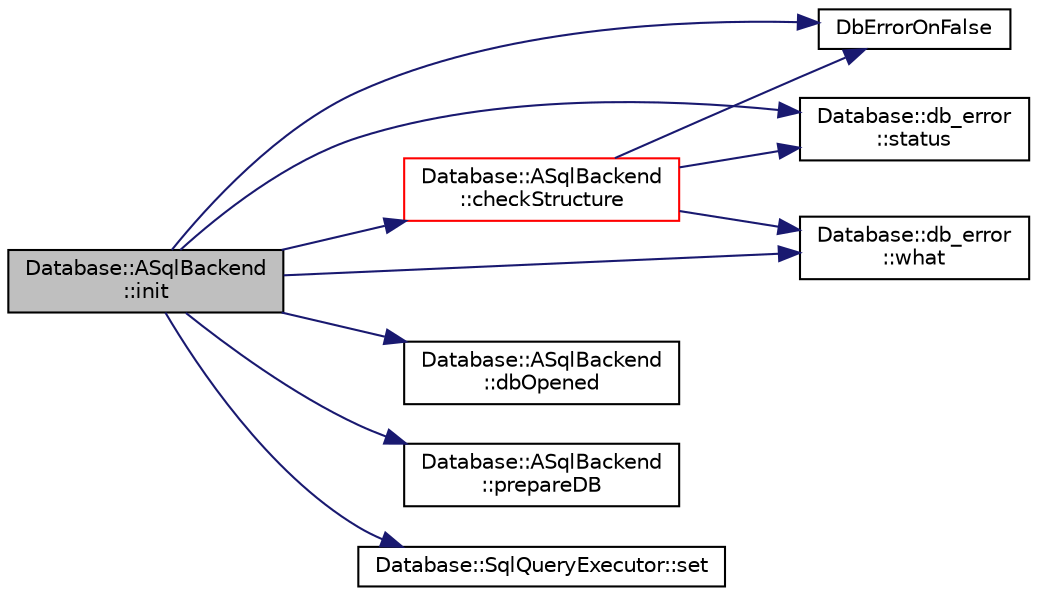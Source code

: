 digraph "Database::ASqlBackend::init"
{
 // LATEX_PDF_SIZE
  edge [fontname="Helvetica",fontsize="10",labelfontname="Helvetica",labelfontsize="10"];
  node [fontname="Helvetica",fontsize="10",shape=record];
  rankdir="LR";
  Node1 [label="Database::ASqlBackend\l::init",height=0.2,width=0.4,color="black", fillcolor="grey75", style="filled", fontcolor="black",tooltip="initialize database connection"];
  Node1 -> Node2 [color="midnightblue",fontsize="10",style="solid",fontname="Helvetica"];
  Node2 [label="Database::ASqlBackend\l::checkStructure",height=0.2,width=0.4,color="red", fillcolor="white", style="filled",URL="$class_database_1_1_a_sql_backend.html#ad00a7bed2c2268620552f6c1a64616f5",tooltip="validate database consistency"];
  Node2 -> Node10 [color="midnightblue",fontsize="10",style="solid",fontname="Helvetica"];
  Node10 [label="DbErrorOnFalse",height=0.2,width=0.4,color="black", fillcolor="white", style="filled",URL="$ibackend_8hpp.html#ac6fb985b87586bc7d7e15bfbef46f893",tooltip=" "];
  Node2 -> Node14 [color="midnightblue",fontsize="10",style="solid",fontname="Helvetica"];
  Node14 [label="Database::db_error\l::status",height=0.2,width=0.4,color="black", fillcolor="white", style="filled",URL="$class_database_1_1db__error.html#a01059edea5c37cbd55061b53744f4c65",tooltip=" "];
  Node2 -> Node15 [color="midnightblue",fontsize="10",style="solid",fontname="Helvetica"];
  Node15 [label="Database::db_error\l::what",height=0.2,width=0.4,color="black", fillcolor="white", style="filled",URL="$class_database_1_1db__error.html#a88263a632a8efef3bb8842281505345a",tooltip=" "];
  Node1 -> Node10 [color="midnightblue",fontsize="10",style="solid",fontname="Helvetica"];
  Node1 -> Node16 [color="midnightblue",fontsize="10",style="solid",fontname="Helvetica"];
  Node16 [label="Database::ASqlBackend\l::dbOpened",height=0.2,width=0.4,color="black", fillcolor="white", style="filled",URL="$class_database_1_1_a_sql_backend.html#a74b8c5afc2f2d002f98cb47a6b5c183c",tooltip="called when DB was opened."];
  Node1 -> Node17 [color="midnightblue",fontsize="10",style="solid",fontname="Helvetica"];
  Node17 [label="Database::ASqlBackend\l::prepareDB",height=0.2,width=0.4,color="black", fillcolor="white", style="filled",URL="$class_database_1_1_a_sql_backend.html#afb2eae3bcae50730d7505d0dc44abec5",tooltip="database preparation"];
  Node1 -> Node18 [color="midnightblue",fontsize="10",style="solid",fontname="Helvetica"];
  Node18 [label="Database::SqlQueryExecutor::set",height=0.2,width=0.4,color="black", fillcolor="white", style="filled",URL="$class_database_1_1_sql_query_executor.html#a6f273a223d8ada6b8ccb9ea37825aced",tooltip=" "];
  Node1 -> Node14 [color="midnightblue",fontsize="10",style="solid",fontname="Helvetica"];
  Node1 -> Node15 [color="midnightblue",fontsize="10",style="solid",fontname="Helvetica"];
}
